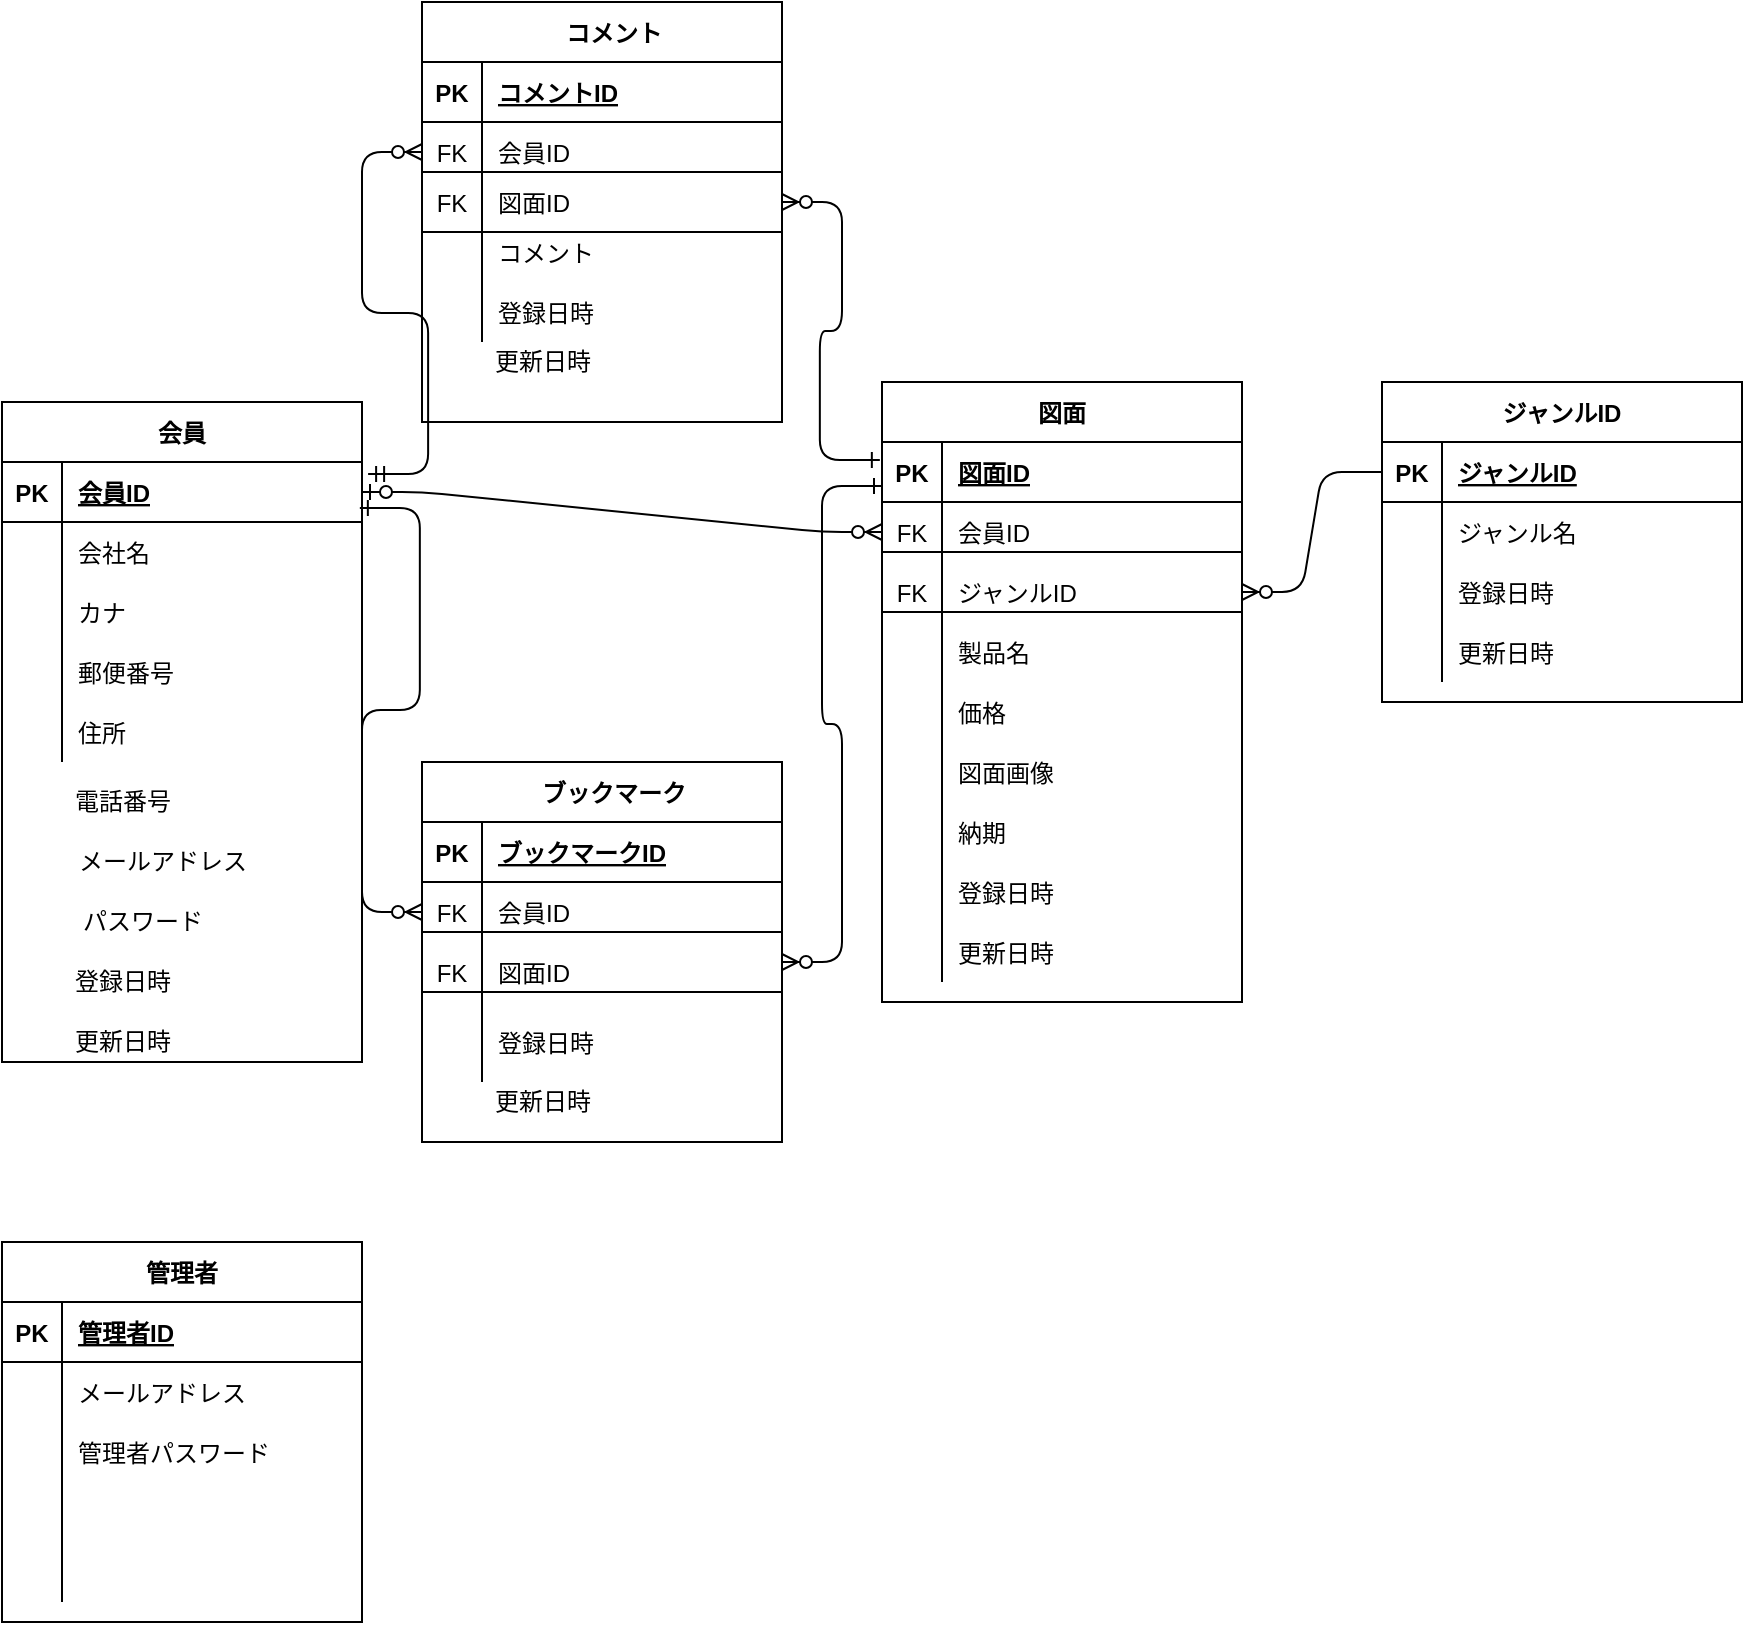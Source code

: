 <mxfile version="14.4.3" type="github">
  <diagram id="iAV1fU9D6vyPqGj5nlEL" name="Page-1">
    <mxGraphModel dx="946" dy="1684" grid="1" gridSize="10" guides="1" tooltips="1" connect="1" arrows="1" fold="1" page="1" pageScale="1" pageWidth="827" pageHeight="1169" math="0" shadow="0">
      <root>
        <mxCell id="0" />
        <mxCell id="1" parent="0" />
        <mxCell id="3h9_zS0S3SG-62rlqvqb-27" value="会員" style="shape=table;startSize=30;container=1;collapsible=1;childLayout=tableLayout;fixedRows=1;rowLines=0;fontStyle=1;align=center;resizeLast=1;" parent="1" vertex="1">
          <mxGeometry x="10" y="150" width="180" height="330" as="geometry" />
        </mxCell>
        <mxCell id="3h9_zS0S3SG-62rlqvqb-28" value="" style="shape=partialRectangle;collapsible=0;dropTarget=0;pointerEvents=0;fillColor=none;top=0;left=0;bottom=1;right=0;points=[[0,0.5],[1,0.5]];portConstraint=eastwest;" parent="3h9_zS0S3SG-62rlqvqb-27" vertex="1">
          <mxGeometry y="30" width="180" height="30" as="geometry" />
        </mxCell>
        <mxCell id="3h9_zS0S3SG-62rlqvqb-29" value="PK" style="shape=partialRectangle;connectable=0;fillColor=none;top=0;left=0;bottom=0;right=0;fontStyle=1;overflow=hidden;" parent="3h9_zS0S3SG-62rlqvqb-28" vertex="1">
          <mxGeometry width="30" height="30" as="geometry" />
        </mxCell>
        <mxCell id="3h9_zS0S3SG-62rlqvqb-30" value="会員ID" style="shape=partialRectangle;connectable=0;fillColor=none;top=0;left=0;bottom=0;right=0;align=left;spacingLeft=6;fontStyle=5;overflow=hidden;" parent="3h9_zS0S3SG-62rlqvqb-28" vertex="1">
          <mxGeometry x="30" width="150" height="30" as="geometry" />
        </mxCell>
        <mxCell id="3h9_zS0S3SG-62rlqvqb-31" value="" style="shape=partialRectangle;collapsible=0;dropTarget=0;pointerEvents=0;fillColor=none;top=0;left=0;bottom=0;right=0;points=[[0,0.5],[1,0.5]];portConstraint=eastwest;" parent="3h9_zS0S3SG-62rlqvqb-27" vertex="1">
          <mxGeometry y="60" width="180" height="30" as="geometry" />
        </mxCell>
        <mxCell id="3h9_zS0S3SG-62rlqvqb-32" value="" style="shape=partialRectangle;connectable=0;fillColor=none;top=0;left=0;bottom=0;right=0;editable=1;overflow=hidden;" parent="3h9_zS0S3SG-62rlqvqb-31" vertex="1">
          <mxGeometry width="30" height="30" as="geometry" />
        </mxCell>
        <mxCell id="3h9_zS0S3SG-62rlqvqb-33" value="会社名" style="shape=partialRectangle;connectable=0;fillColor=none;top=0;left=0;bottom=0;right=0;align=left;spacingLeft=6;overflow=hidden;" parent="3h9_zS0S3SG-62rlqvqb-31" vertex="1">
          <mxGeometry x="30" width="150" height="30" as="geometry" />
        </mxCell>
        <mxCell id="3h9_zS0S3SG-62rlqvqb-110" value="" style="shape=partialRectangle;collapsible=0;dropTarget=0;pointerEvents=0;fillColor=none;top=0;left=0;bottom=0;right=0;points=[[0,0.5],[1,0.5]];portConstraint=eastwest;" parent="3h9_zS0S3SG-62rlqvqb-27" vertex="1">
          <mxGeometry y="90" width="180" height="30" as="geometry" />
        </mxCell>
        <mxCell id="3h9_zS0S3SG-62rlqvqb-111" value="" style="shape=partialRectangle;connectable=0;fillColor=none;top=0;left=0;bottom=0;right=0;fontStyle=0;overflow=hidden;" parent="3h9_zS0S3SG-62rlqvqb-110" vertex="1">
          <mxGeometry width="30" height="30" as="geometry" />
        </mxCell>
        <mxCell id="3h9_zS0S3SG-62rlqvqb-112" value="カナ" style="shape=partialRectangle;connectable=0;fillColor=none;top=0;left=0;bottom=0;right=0;align=left;spacingLeft=6;fontStyle=0;overflow=hidden;" parent="3h9_zS0S3SG-62rlqvqb-110" vertex="1">
          <mxGeometry x="30" width="150" height="30" as="geometry" />
        </mxCell>
        <mxCell id="3h9_zS0S3SG-62rlqvqb-34" value="" style="shape=partialRectangle;collapsible=0;dropTarget=0;pointerEvents=0;fillColor=none;top=0;left=0;bottom=0;right=0;points=[[0,0.5],[1,0.5]];portConstraint=eastwest;" parent="3h9_zS0S3SG-62rlqvqb-27" vertex="1">
          <mxGeometry y="120" width="180" height="30" as="geometry" />
        </mxCell>
        <mxCell id="3h9_zS0S3SG-62rlqvqb-35" value="" style="shape=partialRectangle;connectable=0;fillColor=none;top=0;left=0;bottom=0;right=0;editable=1;overflow=hidden;" parent="3h9_zS0S3SG-62rlqvqb-34" vertex="1">
          <mxGeometry width="30" height="30" as="geometry" />
        </mxCell>
        <mxCell id="3h9_zS0S3SG-62rlqvqb-36" value="郵便番号" style="shape=partialRectangle;connectable=0;fillColor=none;top=0;left=0;bottom=0;right=0;align=left;spacingLeft=6;overflow=hidden;" parent="3h9_zS0S3SG-62rlqvqb-34" vertex="1">
          <mxGeometry x="30" width="150" height="30" as="geometry" />
        </mxCell>
        <mxCell id="3h9_zS0S3SG-62rlqvqb-37" value="" style="shape=partialRectangle;collapsible=0;dropTarget=0;pointerEvents=0;fillColor=none;top=0;left=0;bottom=0;right=0;points=[[0,0.5],[1,0.5]];portConstraint=eastwest;" parent="3h9_zS0S3SG-62rlqvqb-27" vertex="1">
          <mxGeometry y="150" width="180" height="30" as="geometry" />
        </mxCell>
        <mxCell id="3h9_zS0S3SG-62rlqvqb-38" value="" style="shape=partialRectangle;connectable=0;fillColor=none;top=0;left=0;bottom=0;right=0;editable=1;overflow=hidden;" parent="3h9_zS0S3SG-62rlqvqb-37" vertex="1">
          <mxGeometry width="30" height="30" as="geometry" />
        </mxCell>
        <mxCell id="3h9_zS0S3SG-62rlqvqb-39" value="住所" style="shape=partialRectangle;connectable=0;fillColor=none;top=0;left=0;bottom=0;right=0;align=left;spacingLeft=6;overflow=hidden;" parent="3h9_zS0S3SG-62rlqvqb-37" vertex="1">
          <mxGeometry x="30" width="150" height="30" as="geometry" />
        </mxCell>
        <mxCell id="3h9_zS0S3SG-62rlqvqb-40" value="　コメント" style="shape=table;startSize=30;container=1;collapsible=1;childLayout=tableLayout;fixedRows=1;rowLines=0;fontStyle=1;align=center;resizeLast=1;" parent="1" vertex="1">
          <mxGeometry x="220" y="-50" width="180" height="210" as="geometry" />
        </mxCell>
        <mxCell id="3h9_zS0S3SG-62rlqvqb-41" value="" style="shape=partialRectangle;collapsible=0;dropTarget=0;pointerEvents=0;fillColor=none;top=0;left=0;bottom=1;right=0;points=[[0,0.5],[1,0.5]];portConstraint=eastwest;" parent="3h9_zS0S3SG-62rlqvqb-40" vertex="1">
          <mxGeometry y="30" width="180" height="30" as="geometry" />
        </mxCell>
        <mxCell id="3h9_zS0S3SG-62rlqvqb-42" value="PK" style="shape=partialRectangle;connectable=0;fillColor=none;top=0;left=0;bottom=0;right=0;fontStyle=1;overflow=hidden;" parent="3h9_zS0S3SG-62rlqvqb-41" vertex="1">
          <mxGeometry width="30" height="30" as="geometry" />
        </mxCell>
        <mxCell id="3h9_zS0S3SG-62rlqvqb-43" value="コメントID" style="shape=partialRectangle;connectable=0;fillColor=none;top=0;left=0;bottom=0;right=0;align=left;spacingLeft=6;fontStyle=5;overflow=hidden;" parent="3h9_zS0S3SG-62rlqvqb-41" vertex="1">
          <mxGeometry x="30" width="150" height="30" as="geometry" />
        </mxCell>
        <mxCell id="3h9_zS0S3SG-62rlqvqb-44" value="" style="shape=partialRectangle;collapsible=0;dropTarget=0;pointerEvents=0;fillColor=none;top=0;left=0;bottom=0;right=0;points=[[0,0.5],[1,0.5]];portConstraint=eastwest;" parent="3h9_zS0S3SG-62rlqvqb-40" vertex="1">
          <mxGeometry y="60" width="180" height="30" as="geometry" />
        </mxCell>
        <mxCell id="3h9_zS0S3SG-62rlqvqb-45" value="FK" style="shape=partialRectangle;connectable=0;fillColor=none;top=0;left=0;bottom=0;right=0;editable=1;overflow=hidden;" parent="3h9_zS0S3SG-62rlqvqb-44" vertex="1">
          <mxGeometry width="30" height="30" as="geometry" />
        </mxCell>
        <mxCell id="3h9_zS0S3SG-62rlqvqb-46" value="会員ID" style="shape=partialRectangle;connectable=0;fillColor=none;top=0;left=0;bottom=0;right=0;align=left;spacingLeft=6;overflow=hidden;" parent="3h9_zS0S3SG-62rlqvqb-44" vertex="1">
          <mxGeometry x="30" width="150" height="30" as="geometry" />
        </mxCell>
        <mxCell id="3h9_zS0S3SG-62rlqvqb-47" value="" style="shape=partialRectangle;collapsible=0;dropTarget=0;pointerEvents=0;fillColor=none;top=0;left=0;bottom=0;right=0;points=[[0,0.5],[1,0.5]];portConstraint=eastwest;" parent="3h9_zS0S3SG-62rlqvqb-40" vertex="1">
          <mxGeometry y="90" width="180" height="20" as="geometry" />
        </mxCell>
        <mxCell id="3h9_zS0S3SG-62rlqvqb-48" value="FK" style="shape=partialRectangle;connectable=0;fillColor=none;top=0;left=0;bottom=0;right=0;editable=1;overflow=hidden;" parent="3h9_zS0S3SG-62rlqvqb-47" vertex="1">
          <mxGeometry width="30" height="20" as="geometry" />
        </mxCell>
        <mxCell id="3h9_zS0S3SG-62rlqvqb-49" value="図面ID" style="shape=partialRectangle;connectable=0;fillColor=none;top=0;left=0;bottom=0;right=0;align=left;spacingLeft=6;overflow=hidden;" parent="3h9_zS0S3SG-62rlqvqb-47" vertex="1">
          <mxGeometry x="30" width="150" height="20" as="geometry" />
        </mxCell>
        <mxCell id="3h9_zS0S3SG-62rlqvqb-50" value="" style="shape=partialRectangle;collapsible=0;dropTarget=0;pointerEvents=0;fillColor=none;top=0;left=0;bottom=0;right=0;points=[[0,0.5],[1,0.5]];portConstraint=eastwest;" parent="3h9_zS0S3SG-62rlqvqb-40" vertex="1">
          <mxGeometry y="110" width="180" height="30" as="geometry" />
        </mxCell>
        <mxCell id="3h9_zS0S3SG-62rlqvqb-51" value="" style="shape=partialRectangle;connectable=0;fillColor=none;top=0;left=0;bottom=0;right=0;editable=1;overflow=hidden;" parent="3h9_zS0S3SG-62rlqvqb-50" vertex="1">
          <mxGeometry width="30" height="30" as="geometry" />
        </mxCell>
        <mxCell id="3h9_zS0S3SG-62rlqvqb-52" value="コメント" style="shape=partialRectangle;connectable=0;fillColor=none;top=0;left=0;bottom=0;right=0;align=left;spacingLeft=6;overflow=hidden;" parent="3h9_zS0S3SG-62rlqvqb-50" vertex="1">
          <mxGeometry x="30" width="150" height="30" as="geometry" />
        </mxCell>
        <mxCell id="-t-UV8AAdGy7Rh6Dqq8n-41" value="" style="shape=partialRectangle;collapsible=0;dropTarget=0;pointerEvents=0;fillColor=none;top=0;left=0;bottom=0;right=0;points=[[0,0.5],[1,0.5]];portConstraint=eastwest;" vertex="1" parent="3h9_zS0S3SG-62rlqvqb-40">
          <mxGeometry y="140" width="180" height="30" as="geometry" />
        </mxCell>
        <mxCell id="-t-UV8AAdGy7Rh6Dqq8n-42" value="" style="shape=partialRectangle;connectable=0;fillColor=none;top=0;left=0;bottom=0;right=0;editable=1;overflow=hidden;" vertex="1" parent="-t-UV8AAdGy7Rh6Dqq8n-41">
          <mxGeometry width="30" height="30" as="geometry" />
        </mxCell>
        <mxCell id="-t-UV8AAdGy7Rh6Dqq8n-43" value="登録日時" style="shape=partialRectangle;connectable=0;fillColor=none;top=0;left=0;bottom=0;right=0;align=left;spacingLeft=6;overflow=hidden;" vertex="1" parent="-t-UV8AAdGy7Rh6Dqq8n-41">
          <mxGeometry x="30" width="150" height="30" as="geometry" />
        </mxCell>
        <mxCell id="3h9_zS0S3SG-62rlqvqb-53" value="　ブックマーク" style="shape=table;startSize=30;container=1;collapsible=1;childLayout=tableLayout;fixedRows=1;rowLines=0;fontStyle=1;align=center;resizeLast=1;" parent="1" vertex="1">
          <mxGeometry x="220" y="330" width="180" height="190" as="geometry" />
        </mxCell>
        <mxCell id="3h9_zS0S3SG-62rlqvqb-54" value="" style="shape=partialRectangle;collapsible=0;dropTarget=0;pointerEvents=0;fillColor=none;top=0;left=0;bottom=1;right=0;points=[[0,0.5],[1,0.5]];portConstraint=eastwest;" parent="3h9_zS0S3SG-62rlqvqb-53" vertex="1">
          <mxGeometry y="30" width="180" height="30" as="geometry" />
        </mxCell>
        <mxCell id="3h9_zS0S3SG-62rlqvqb-55" value="PK" style="shape=partialRectangle;connectable=0;fillColor=none;top=0;left=0;bottom=0;right=0;fontStyle=1;overflow=hidden;" parent="3h9_zS0S3SG-62rlqvqb-54" vertex="1">
          <mxGeometry width="30" height="30" as="geometry" />
        </mxCell>
        <mxCell id="3h9_zS0S3SG-62rlqvqb-56" value="ブックマークID" style="shape=partialRectangle;connectable=0;fillColor=none;top=0;left=0;bottom=0;right=0;align=left;spacingLeft=6;fontStyle=5;overflow=hidden;" parent="3h9_zS0S3SG-62rlqvqb-54" vertex="1">
          <mxGeometry x="30" width="150" height="30" as="geometry" />
        </mxCell>
        <mxCell id="3h9_zS0S3SG-62rlqvqb-57" value="" style="shape=partialRectangle;collapsible=0;dropTarget=0;pointerEvents=0;fillColor=none;top=0;left=0;bottom=0;right=0;points=[[0,0.5],[1,0.5]];portConstraint=eastwest;" parent="3h9_zS0S3SG-62rlqvqb-53" vertex="1">
          <mxGeometry y="60" width="180" height="30" as="geometry" />
        </mxCell>
        <mxCell id="3h9_zS0S3SG-62rlqvqb-58" value="FK" style="shape=partialRectangle;connectable=0;fillColor=none;top=0;left=0;bottom=0;right=0;editable=1;overflow=hidden;" parent="3h9_zS0S3SG-62rlqvqb-57" vertex="1">
          <mxGeometry width="30" height="30" as="geometry" />
        </mxCell>
        <mxCell id="3h9_zS0S3SG-62rlqvqb-59" value="会員ID" style="shape=partialRectangle;connectable=0;fillColor=none;top=0;left=0;bottom=0;right=0;align=left;spacingLeft=6;overflow=hidden;" parent="3h9_zS0S3SG-62rlqvqb-57" vertex="1">
          <mxGeometry x="30" width="150" height="30" as="geometry" />
        </mxCell>
        <mxCell id="3h9_zS0S3SG-62rlqvqb-60" value="" style="shape=partialRectangle;collapsible=0;dropTarget=0;pointerEvents=0;fillColor=none;top=0;left=0;bottom=0;right=0;points=[[0,0.5],[1,0.5]];portConstraint=eastwest;" parent="3h9_zS0S3SG-62rlqvqb-53" vertex="1">
          <mxGeometry y="90" width="180" height="30" as="geometry" />
        </mxCell>
        <mxCell id="3h9_zS0S3SG-62rlqvqb-61" value="FK" style="shape=partialRectangle;connectable=0;fillColor=none;top=0;left=0;bottom=0;right=0;editable=1;overflow=hidden;" parent="3h9_zS0S3SG-62rlqvqb-60" vertex="1">
          <mxGeometry width="30" height="30" as="geometry" />
        </mxCell>
        <mxCell id="3h9_zS0S3SG-62rlqvqb-62" value="図面ID" style="shape=partialRectangle;connectable=0;fillColor=none;top=0;left=0;bottom=0;right=0;align=left;spacingLeft=6;overflow=hidden;" parent="3h9_zS0S3SG-62rlqvqb-60" vertex="1">
          <mxGeometry x="30" width="150" height="30" as="geometry" />
        </mxCell>
        <mxCell id="3h9_zS0S3SG-62rlqvqb-63" value="" style="shape=partialRectangle;collapsible=0;dropTarget=0;pointerEvents=0;fillColor=none;top=0;left=0;bottom=0;right=0;points=[[0,0.5],[1,0.5]];portConstraint=eastwest;" parent="3h9_zS0S3SG-62rlqvqb-53" vertex="1">
          <mxGeometry y="120" width="180" height="40" as="geometry" />
        </mxCell>
        <mxCell id="3h9_zS0S3SG-62rlqvqb-64" value="" style="shape=partialRectangle;connectable=0;fillColor=none;top=0;left=0;bottom=0;right=0;editable=1;overflow=hidden;" parent="3h9_zS0S3SG-62rlqvqb-63" vertex="1">
          <mxGeometry width="30" height="40" as="geometry" />
        </mxCell>
        <mxCell id="3h9_zS0S3SG-62rlqvqb-65" value="登録日時" style="shape=partialRectangle;connectable=0;fillColor=none;top=0;left=0;bottom=0;right=0;align=left;spacingLeft=6;overflow=hidden;" parent="3h9_zS0S3SG-62rlqvqb-63" vertex="1">
          <mxGeometry x="30" width="150" height="40" as="geometry" />
        </mxCell>
        <mxCell id="3h9_zS0S3SG-62rlqvqb-70" value="図面" style="shape=table;startSize=30;container=1;collapsible=1;childLayout=tableLayout;fixedRows=1;rowLines=0;fontStyle=1;align=center;resizeLast=1;" parent="1" vertex="1">
          <mxGeometry x="450" y="140" width="180" height="310" as="geometry" />
        </mxCell>
        <mxCell id="3h9_zS0S3SG-62rlqvqb-71" value="" style="shape=partialRectangle;collapsible=0;dropTarget=0;pointerEvents=0;fillColor=none;top=0;left=0;bottom=1;right=0;points=[[0,0.5],[1,0.5]];portConstraint=eastwest;" parent="3h9_zS0S3SG-62rlqvqb-70" vertex="1">
          <mxGeometry y="30" width="180" height="30" as="geometry" />
        </mxCell>
        <mxCell id="3h9_zS0S3SG-62rlqvqb-72" value="PK" style="shape=partialRectangle;connectable=0;fillColor=none;top=0;left=0;bottom=0;right=0;fontStyle=1;overflow=hidden;" parent="3h9_zS0S3SG-62rlqvqb-71" vertex="1">
          <mxGeometry width="30" height="30" as="geometry" />
        </mxCell>
        <mxCell id="3h9_zS0S3SG-62rlqvqb-73" value="図面ID" style="shape=partialRectangle;connectable=0;fillColor=none;top=0;left=0;bottom=0;right=0;align=left;spacingLeft=6;fontStyle=5;overflow=hidden;" parent="3h9_zS0S3SG-62rlqvqb-71" vertex="1">
          <mxGeometry x="30" width="150" height="30" as="geometry" />
        </mxCell>
        <mxCell id="3h9_zS0S3SG-62rlqvqb-74" value="" style="shape=partialRectangle;collapsible=0;dropTarget=0;pointerEvents=0;fillColor=none;top=0;left=0;bottom=0;right=0;points=[[0,0.5],[1,0.5]];portConstraint=eastwest;" parent="3h9_zS0S3SG-62rlqvqb-70" vertex="1">
          <mxGeometry y="60" width="180" height="30" as="geometry" />
        </mxCell>
        <mxCell id="3h9_zS0S3SG-62rlqvqb-75" value="FK" style="shape=partialRectangle;connectable=0;fillColor=none;top=0;left=0;bottom=0;right=0;editable=1;overflow=hidden;" parent="3h9_zS0S3SG-62rlqvqb-74" vertex="1">
          <mxGeometry width="30" height="30" as="geometry" />
        </mxCell>
        <mxCell id="3h9_zS0S3SG-62rlqvqb-76" value="会員ID" style="shape=partialRectangle;connectable=0;fillColor=none;top=0;left=0;bottom=0;right=0;align=left;spacingLeft=6;overflow=hidden;" parent="3h9_zS0S3SG-62rlqvqb-74" vertex="1">
          <mxGeometry x="30" width="150" height="30" as="geometry" />
        </mxCell>
        <mxCell id="3h9_zS0S3SG-62rlqvqb-77" value="" style="shape=partialRectangle;collapsible=0;dropTarget=0;pointerEvents=0;fillColor=none;top=0;left=0;bottom=0;right=0;points=[[0,0.5],[1,0.5]];portConstraint=eastwest;" parent="3h9_zS0S3SG-62rlqvqb-70" vertex="1">
          <mxGeometry y="90" width="180" height="30" as="geometry" />
        </mxCell>
        <mxCell id="3h9_zS0S3SG-62rlqvqb-78" value="FK" style="shape=partialRectangle;connectable=0;fillColor=none;top=0;left=0;bottom=0;right=0;editable=1;overflow=hidden;" parent="3h9_zS0S3SG-62rlqvqb-77" vertex="1">
          <mxGeometry width="30" height="30" as="geometry" />
        </mxCell>
        <mxCell id="3h9_zS0S3SG-62rlqvqb-79" value="ジャンルID" style="shape=partialRectangle;connectable=0;fillColor=none;top=0;left=0;bottom=0;right=0;align=left;spacingLeft=6;overflow=hidden;" parent="3h9_zS0S3SG-62rlqvqb-77" vertex="1">
          <mxGeometry x="30" width="150" height="30" as="geometry" />
        </mxCell>
        <mxCell id="3h9_zS0S3SG-62rlqvqb-80" value="" style="shape=partialRectangle;collapsible=0;dropTarget=0;pointerEvents=0;fillColor=none;top=0;left=0;bottom=0;right=0;points=[[0,0.5],[1,0.5]];portConstraint=eastwest;" parent="3h9_zS0S3SG-62rlqvqb-70" vertex="1">
          <mxGeometry y="120" width="180" height="30" as="geometry" />
        </mxCell>
        <mxCell id="3h9_zS0S3SG-62rlqvqb-81" value="" style="shape=partialRectangle;connectable=0;fillColor=none;top=0;left=0;bottom=0;right=0;editable=1;overflow=hidden;" parent="3h9_zS0S3SG-62rlqvqb-80" vertex="1">
          <mxGeometry width="30" height="30" as="geometry" />
        </mxCell>
        <mxCell id="3h9_zS0S3SG-62rlqvqb-82" value="製品名" style="shape=partialRectangle;connectable=0;fillColor=none;top=0;left=0;bottom=0;right=0;align=left;spacingLeft=6;overflow=hidden;" parent="3h9_zS0S3SG-62rlqvqb-80" vertex="1">
          <mxGeometry x="30" width="150" height="30" as="geometry" />
        </mxCell>
        <mxCell id="-t-UV8AAdGy7Rh6Dqq8n-2" value="" style="shape=partialRectangle;collapsible=0;dropTarget=0;pointerEvents=0;fillColor=none;top=0;left=0;bottom=0;right=0;points=[[0,0.5],[1,0.5]];portConstraint=eastwest;" vertex="1" parent="3h9_zS0S3SG-62rlqvqb-70">
          <mxGeometry y="150" width="180" height="30" as="geometry" />
        </mxCell>
        <mxCell id="-t-UV8AAdGy7Rh6Dqq8n-3" value="" style="shape=partialRectangle;connectable=0;fillColor=none;top=0;left=0;bottom=0;right=0;editable=1;overflow=hidden;" vertex="1" parent="-t-UV8AAdGy7Rh6Dqq8n-2">
          <mxGeometry width="30" height="30" as="geometry" />
        </mxCell>
        <mxCell id="-t-UV8AAdGy7Rh6Dqq8n-4" value="価格" style="shape=partialRectangle;connectable=0;fillColor=none;top=0;left=0;bottom=0;right=0;align=left;spacingLeft=6;overflow=hidden;" vertex="1" parent="-t-UV8AAdGy7Rh6Dqq8n-2">
          <mxGeometry x="30" width="150" height="30" as="geometry" />
        </mxCell>
        <mxCell id="-t-UV8AAdGy7Rh6Dqq8n-27" value="" style="shape=partialRectangle;collapsible=0;dropTarget=0;pointerEvents=0;fillColor=none;top=0;left=0;bottom=0;right=0;points=[[0,0.5],[1,0.5]];portConstraint=eastwest;" vertex="1" parent="3h9_zS0S3SG-62rlqvqb-70">
          <mxGeometry y="180" width="180" height="30" as="geometry" />
        </mxCell>
        <mxCell id="-t-UV8AAdGy7Rh6Dqq8n-28" value="" style="shape=partialRectangle;connectable=0;fillColor=none;top=0;left=0;bottom=0;right=0;editable=1;overflow=hidden;" vertex="1" parent="-t-UV8AAdGy7Rh6Dqq8n-27">
          <mxGeometry width="30" height="30" as="geometry" />
        </mxCell>
        <mxCell id="-t-UV8AAdGy7Rh6Dqq8n-29" value="図面画像" style="shape=partialRectangle;connectable=0;fillColor=none;top=0;left=0;bottom=0;right=0;align=left;spacingLeft=6;overflow=hidden;" vertex="1" parent="-t-UV8AAdGy7Rh6Dqq8n-27">
          <mxGeometry x="30" width="150" height="30" as="geometry" />
        </mxCell>
        <mxCell id="-t-UV8AAdGy7Rh6Dqq8n-33" value="" style="shape=partialRectangle;collapsible=0;dropTarget=0;pointerEvents=0;fillColor=none;top=0;left=0;bottom=0;right=0;points=[[0,0.5],[1,0.5]];portConstraint=eastwest;" vertex="1" parent="3h9_zS0S3SG-62rlqvqb-70">
          <mxGeometry y="210" width="180" height="30" as="geometry" />
        </mxCell>
        <mxCell id="-t-UV8AAdGy7Rh6Dqq8n-34" value="" style="shape=partialRectangle;connectable=0;fillColor=none;top=0;left=0;bottom=0;right=0;editable=1;overflow=hidden;" vertex="1" parent="-t-UV8AAdGy7Rh6Dqq8n-33">
          <mxGeometry width="30" height="30" as="geometry" />
        </mxCell>
        <mxCell id="-t-UV8AAdGy7Rh6Dqq8n-35" value="納期" style="shape=partialRectangle;connectable=0;fillColor=none;top=0;left=0;bottom=0;right=0;align=left;spacingLeft=6;overflow=hidden;" vertex="1" parent="-t-UV8AAdGy7Rh6Dqq8n-33">
          <mxGeometry x="30" width="150" height="30" as="geometry" />
        </mxCell>
        <mxCell id="-t-UV8AAdGy7Rh6Dqq8n-20" value="" style="shape=partialRectangle;collapsible=0;dropTarget=0;pointerEvents=0;fillColor=none;top=0;left=0;bottom=0;right=0;points=[[0,0.5],[1,0.5]];portConstraint=eastwest;" vertex="1" parent="3h9_zS0S3SG-62rlqvqb-70">
          <mxGeometry y="240" width="180" height="30" as="geometry" />
        </mxCell>
        <mxCell id="-t-UV8AAdGy7Rh6Dqq8n-21" value="" style="shape=partialRectangle;connectable=0;fillColor=none;top=0;left=0;bottom=0;right=0;editable=1;overflow=hidden;" vertex="1" parent="-t-UV8AAdGy7Rh6Dqq8n-20">
          <mxGeometry width="30" height="30" as="geometry" />
        </mxCell>
        <mxCell id="-t-UV8AAdGy7Rh6Dqq8n-22" value="登録日時" style="shape=partialRectangle;connectable=0;fillColor=none;top=0;left=0;bottom=0;right=0;align=left;spacingLeft=6;overflow=hidden;" vertex="1" parent="-t-UV8AAdGy7Rh6Dqq8n-20">
          <mxGeometry x="30" width="150" height="30" as="geometry" />
        </mxCell>
        <mxCell id="-t-UV8AAdGy7Rh6Dqq8n-15" value="" style="shape=partialRectangle;collapsible=0;dropTarget=0;pointerEvents=0;fillColor=none;top=0;left=0;bottom=0;right=0;points=[[0,0.5],[1,0.5]];portConstraint=eastwest;" vertex="1" parent="3h9_zS0S3SG-62rlqvqb-70">
          <mxGeometry y="270" width="180" height="30" as="geometry" />
        </mxCell>
        <mxCell id="-t-UV8AAdGy7Rh6Dqq8n-16" value="" style="shape=partialRectangle;connectable=0;fillColor=none;top=0;left=0;bottom=0;right=0;editable=1;overflow=hidden;" vertex="1" parent="-t-UV8AAdGy7Rh6Dqq8n-15">
          <mxGeometry width="30" height="30" as="geometry" />
        </mxCell>
        <mxCell id="-t-UV8AAdGy7Rh6Dqq8n-17" value="更新日時" style="shape=partialRectangle;connectable=0;fillColor=none;top=0;left=0;bottom=0;right=0;align=left;spacingLeft=6;overflow=hidden;" vertex="1" parent="-t-UV8AAdGy7Rh6Dqq8n-15">
          <mxGeometry x="30" width="150" height="30" as="geometry" />
        </mxCell>
        <mxCell id="3h9_zS0S3SG-62rlqvqb-83" value="ジャンルID" style="shape=table;startSize=30;container=1;collapsible=1;childLayout=tableLayout;fixedRows=1;rowLines=0;fontStyle=1;align=center;resizeLast=1;" parent="1" vertex="1">
          <mxGeometry x="700" y="140" width="180" height="160" as="geometry" />
        </mxCell>
        <mxCell id="3h9_zS0S3SG-62rlqvqb-84" value="" style="shape=partialRectangle;collapsible=0;dropTarget=0;pointerEvents=0;fillColor=none;top=0;left=0;bottom=1;right=0;points=[[0,0.5],[1,0.5]];portConstraint=eastwest;" parent="3h9_zS0S3SG-62rlqvqb-83" vertex="1">
          <mxGeometry y="30" width="180" height="30" as="geometry" />
        </mxCell>
        <mxCell id="3h9_zS0S3SG-62rlqvqb-85" value="PK" style="shape=partialRectangle;connectable=0;fillColor=none;top=0;left=0;bottom=0;right=0;fontStyle=1;overflow=hidden;" parent="3h9_zS0S3SG-62rlqvqb-84" vertex="1">
          <mxGeometry width="30" height="30" as="geometry" />
        </mxCell>
        <mxCell id="3h9_zS0S3SG-62rlqvqb-86" value="ジャンルID" style="shape=partialRectangle;connectable=0;fillColor=none;top=0;left=0;bottom=0;right=0;align=left;spacingLeft=6;fontStyle=5;overflow=hidden;" parent="3h9_zS0S3SG-62rlqvqb-84" vertex="1">
          <mxGeometry x="30" width="150" height="30" as="geometry" />
        </mxCell>
        <mxCell id="3h9_zS0S3SG-62rlqvqb-87" value="" style="shape=partialRectangle;collapsible=0;dropTarget=0;pointerEvents=0;fillColor=none;top=0;left=0;bottom=0;right=0;points=[[0,0.5],[1,0.5]];portConstraint=eastwest;" parent="3h9_zS0S3SG-62rlqvqb-83" vertex="1">
          <mxGeometry y="60" width="180" height="30" as="geometry" />
        </mxCell>
        <mxCell id="3h9_zS0S3SG-62rlqvqb-88" value="" style="shape=partialRectangle;connectable=0;fillColor=none;top=0;left=0;bottom=0;right=0;editable=1;overflow=hidden;" parent="3h9_zS0S3SG-62rlqvqb-87" vertex="1">
          <mxGeometry width="30" height="30" as="geometry" />
        </mxCell>
        <mxCell id="3h9_zS0S3SG-62rlqvqb-89" value="ジャンル名" style="shape=partialRectangle;connectable=0;fillColor=none;top=0;left=0;bottom=0;right=0;align=left;spacingLeft=6;overflow=hidden;" parent="3h9_zS0S3SG-62rlqvqb-87" vertex="1">
          <mxGeometry x="30" width="150" height="30" as="geometry" />
        </mxCell>
        <mxCell id="3h9_zS0S3SG-62rlqvqb-90" value="" style="shape=partialRectangle;collapsible=0;dropTarget=0;pointerEvents=0;fillColor=none;top=0;left=0;bottom=0;right=0;points=[[0,0.5],[1,0.5]];portConstraint=eastwest;" parent="3h9_zS0S3SG-62rlqvqb-83" vertex="1">
          <mxGeometry y="90" width="180" height="30" as="geometry" />
        </mxCell>
        <mxCell id="3h9_zS0S3SG-62rlqvqb-91" value="" style="shape=partialRectangle;connectable=0;fillColor=none;top=0;left=0;bottom=0;right=0;editable=1;overflow=hidden;" parent="3h9_zS0S3SG-62rlqvqb-90" vertex="1">
          <mxGeometry width="30" height="30" as="geometry" />
        </mxCell>
        <mxCell id="3h9_zS0S3SG-62rlqvqb-92" value="登録日時" style="shape=partialRectangle;connectable=0;fillColor=none;top=0;left=0;bottom=0;right=0;align=left;spacingLeft=6;overflow=hidden;" parent="3h9_zS0S3SG-62rlqvqb-90" vertex="1">
          <mxGeometry x="30" width="150" height="30" as="geometry" />
        </mxCell>
        <mxCell id="3h9_zS0S3SG-62rlqvqb-93" value="" style="shape=partialRectangle;collapsible=0;dropTarget=0;pointerEvents=0;fillColor=none;top=0;left=0;bottom=0;right=0;points=[[0,0.5],[1,0.5]];portConstraint=eastwest;" parent="3h9_zS0S3SG-62rlqvqb-83" vertex="1">
          <mxGeometry y="120" width="180" height="30" as="geometry" />
        </mxCell>
        <mxCell id="3h9_zS0S3SG-62rlqvqb-94" value="" style="shape=partialRectangle;connectable=0;fillColor=none;top=0;left=0;bottom=0;right=0;editable=1;overflow=hidden;" parent="3h9_zS0S3SG-62rlqvqb-93" vertex="1">
          <mxGeometry width="30" height="30" as="geometry" />
        </mxCell>
        <mxCell id="3h9_zS0S3SG-62rlqvqb-95" value="更新日時" style="shape=partialRectangle;connectable=0;fillColor=none;top=0;left=0;bottom=0;right=0;align=left;spacingLeft=6;overflow=hidden;" parent="3h9_zS0S3SG-62rlqvqb-93" vertex="1">
          <mxGeometry x="30" width="150" height="30" as="geometry" />
        </mxCell>
        <mxCell id="3h9_zS0S3SG-62rlqvqb-96" value="管理者" style="shape=table;startSize=30;container=1;collapsible=1;childLayout=tableLayout;fixedRows=1;rowLines=0;fontStyle=1;align=center;resizeLast=1;" parent="1" vertex="1">
          <mxGeometry x="10" y="570" width="180" height="190" as="geometry" />
        </mxCell>
        <mxCell id="3h9_zS0S3SG-62rlqvqb-97" value="" style="shape=partialRectangle;collapsible=0;dropTarget=0;pointerEvents=0;fillColor=none;top=0;left=0;bottom=1;right=0;points=[[0,0.5],[1,0.5]];portConstraint=eastwest;" parent="3h9_zS0S3SG-62rlqvqb-96" vertex="1">
          <mxGeometry y="30" width="180" height="30" as="geometry" />
        </mxCell>
        <mxCell id="3h9_zS0S3SG-62rlqvqb-98" value="PK" style="shape=partialRectangle;connectable=0;fillColor=none;top=0;left=0;bottom=0;right=0;fontStyle=1;overflow=hidden;" parent="3h9_zS0S3SG-62rlqvqb-97" vertex="1">
          <mxGeometry width="30" height="30" as="geometry" />
        </mxCell>
        <mxCell id="3h9_zS0S3SG-62rlqvqb-99" value="管理者ID" style="shape=partialRectangle;connectable=0;fillColor=none;top=0;left=0;bottom=0;right=0;align=left;spacingLeft=6;fontStyle=5;overflow=hidden;" parent="3h9_zS0S3SG-62rlqvqb-97" vertex="1">
          <mxGeometry x="30" width="150" height="30" as="geometry" />
        </mxCell>
        <mxCell id="3h9_zS0S3SG-62rlqvqb-100" value="" style="shape=partialRectangle;collapsible=0;dropTarget=0;pointerEvents=0;fillColor=none;top=0;left=0;bottom=0;right=0;points=[[0,0.5],[1,0.5]];portConstraint=eastwest;" parent="3h9_zS0S3SG-62rlqvqb-96" vertex="1">
          <mxGeometry y="60" width="180" height="30" as="geometry" />
        </mxCell>
        <mxCell id="3h9_zS0S3SG-62rlqvqb-101" value="" style="shape=partialRectangle;connectable=0;fillColor=none;top=0;left=0;bottom=0;right=0;editable=1;overflow=hidden;" parent="3h9_zS0S3SG-62rlqvqb-100" vertex="1">
          <mxGeometry width="30" height="30" as="geometry" />
        </mxCell>
        <mxCell id="3h9_zS0S3SG-62rlqvqb-102" value="メールアドレス" style="shape=partialRectangle;connectable=0;fillColor=none;top=0;left=0;bottom=0;right=0;align=left;spacingLeft=6;overflow=hidden;" parent="3h9_zS0S3SG-62rlqvqb-100" vertex="1">
          <mxGeometry x="30" width="150" height="30" as="geometry" />
        </mxCell>
        <mxCell id="3h9_zS0S3SG-62rlqvqb-103" value="" style="shape=partialRectangle;collapsible=0;dropTarget=0;pointerEvents=0;fillColor=none;top=0;left=0;bottom=0;right=0;points=[[0,0.5],[1,0.5]];portConstraint=eastwest;" parent="3h9_zS0S3SG-62rlqvqb-96" vertex="1">
          <mxGeometry y="90" width="180" height="30" as="geometry" />
        </mxCell>
        <mxCell id="3h9_zS0S3SG-62rlqvqb-104" value="" style="shape=partialRectangle;connectable=0;fillColor=none;top=0;left=0;bottom=0;right=0;editable=1;overflow=hidden;" parent="3h9_zS0S3SG-62rlqvqb-103" vertex="1">
          <mxGeometry width="30" height="30" as="geometry" />
        </mxCell>
        <mxCell id="3h9_zS0S3SG-62rlqvqb-105" value="管理者パスワード" style="shape=partialRectangle;connectable=0;fillColor=none;top=0;left=0;bottom=0;right=0;align=left;spacingLeft=6;overflow=hidden;" parent="3h9_zS0S3SG-62rlqvqb-103" vertex="1">
          <mxGeometry x="30" width="150" height="30" as="geometry" />
        </mxCell>
        <mxCell id="3h9_zS0S3SG-62rlqvqb-106" value="" style="shape=partialRectangle;collapsible=0;dropTarget=0;pointerEvents=0;fillColor=none;top=0;left=0;bottom=0;right=0;points=[[0,0.5],[1,0.5]];portConstraint=eastwest;" parent="3h9_zS0S3SG-62rlqvqb-96" vertex="1">
          <mxGeometry y="120" width="180" height="30" as="geometry" />
        </mxCell>
        <mxCell id="3h9_zS0S3SG-62rlqvqb-107" value="" style="shape=partialRectangle;connectable=0;fillColor=none;top=0;left=0;bottom=0;right=0;editable=1;overflow=hidden;" parent="3h9_zS0S3SG-62rlqvqb-106" vertex="1">
          <mxGeometry width="30" height="30" as="geometry" />
        </mxCell>
        <mxCell id="3h9_zS0S3SG-62rlqvqb-108" value="" style="shape=partialRectangle;connectable=0;fillColor=none;top=0;left=0;bottom=0;right=0;align=left;spacingLeft=6;overflow=hidden;" parent="3h9_zS0S3SG-62rlqvqb-106" vertex="1">
          <mxGeometry x="30" width="150" height="30" as="geometry" />
        </mxCell>
        <mxCell id="3h9_zS0S3SG-62rlqvqb-117" value="" style="shape=partialRectangle;collapsible=0;dropTarget=0;pointerEvents=0;fillColor=none;top=0;left=0;bottom=0;right=0;points=[[0,0.5],[1,0.5]];portConstraint=eastwest;" parent="3h9_zS0S3SG-62rlqvqb-96" vertex="1">
          <mxGeometry y="150" width="180" height="30" as="geometry" />
        </mxCell>
        <mxCell id="3h9_zS0S3SG-62rlqvqb-118" value="" style="shape=partialRectangle;connectable=0;fillColor=none;top=0;left=0;bottom=0;right=0;editable=1;overflow=hidden;" parent="3h9_zS0S3SG-62rlqvqb-117" vertex="1">
          <mxGeometry width="30" height="30" as="geometry" />
        </mxCell>
        <mxCell id="3h9_zS0S3SG-62rlqvqb-119" value="" style="shape=partialRectangle;connectable=0;fillColor=none;top=0;left=0;bottom=0;right=0;align=left;spacingLeft=6;overflow=hidden;" parent="3h9_zS0S3SG-62rlqvqb-117" vertex="1">
          <mxGeometry x="30" width="150" height="30" as="geometry" />
        </mxCell>
        <mxCell id="3h9_zS0S3SG-62rlqvqb-121" value="" style="edgeStyle=entityRelationEdgeStyle;fontSize=12;html=1;endArrow=ERzeroToMany;startArrow=ERzeroToOne;exitX=1;exitY=0.5;exitDx=0;exitDy=0;entryX=0;entryY=0.5;entryDx=0;entryDy=0;" parent="1" source="3h9_zS0S3SG-62rlqvqb-28" target="3h9_zS0S3SG-62rlqvqb-74" edge="1">
          <mxGeometry width="100" height="100" relative="1" as="geometry">
            <mxPoint x="220" y="190" as="sourcePoint" />
            <mxPoint x="490" y="340" as="targetPoint" />
          </mxGeometry>
        </mxCell>
        <mxCell id="3h9_zS0S3SG-62rlqvqb-123" value="" style="edgeStyle=entityRelationEdgeStyle;fontSize=12;html=1;endArrow=ERzeroToMany;endFill=1;entryX=1;entryY=0.5;entryDx=0;entryDy=0;exitX=0;exitY=0.5;exitDx=0;exitDy=0;" parent="1" source="3h9_zS0S3SG-62rlqvqb-84" target="3h9_zS0S3SG-62rlqvqb-77" edge="1">
          <mxGeometry width="100" height="100" relative="1" as="geometry">
            <mxPoint x="390" y="440" as="sourcePoint" />
            <mxPoint x="490" y="340" as="targetPoint" />
          </mxGeometry>
        </mxCell>
        <mxCell id="3h9_zS0S3SG-62rlqvqb-124" value="" style="line;strokeWidth=1;rotatable=0;dashed=0;labelPosition=right;align=left;verticalAlign=middle;spacingTop=0;spacingLeft=6;points=[];portConstraint=eastwest;" parent="1" vertex="1">
          <mxGeometry x="450" y="220" width="180" height="10" as="geometry" />
        </mxCell>
        <mxCell id="3h9_zS0S3SG-62rlqvqb-125" value="" style="line;strokeWidth=1;rotatable=0;dashed=0;labelPosition=right;align=left;verticalAlign=middle;spacingTop=0;spacingLeft=6;points=[];portConstraint=eastwest;" parent="1" vertex="1">
          <mxGeometry x="450" y="250" width="180" height="10" as="geometry" />
        </mxCell>
        <mxCell id="3h9_zS0S3SG-62rlqvqb-126" value="" style="line;strokeWidth=1;rotatable=0;dashed=0;labelPosition=right;align=left;verticalAlign=middle;spacingTop=0;spacingLeft=6;points=[];portConstraint=eastwest;" parent="1" vertex="1">
          <mxGeometry x="220" y="410" width="180" height="10" as="geometry" />
        </mxCell>
        <mxCell id="3h9_zS0S3SG-62rlqvqb-127" value="" style="edgeStyle=entityRelationEdgeStyle;fontSize=12;html=1;endArrow=ERzeroToMany;startArrow=ERmandOne;exitX=1.017;exitY=0.2;exitDx=0;exitDy=0;exitPerimeter=0;entryX=0;entryY=0.5;entryDx=0;entryDy=0;" parent="1" source="3h9_zS0S3SG-62rlqvqb-28" target="3h9_zS0S3SG-62rlqvqb-44" edge="1">
          <mxGeometry width="100" height="100" relative="1" as="geometry">
            <mxPoint x="390" y="320" as="sourcePoint" />
            <mxPoint x="490" y="220" as="targetPoint" />
          </mxGeometry>
        </mxCell>
        <mxCell id="3h9_zS0S3SG-62rlqvqb-129" value="" style="edgeStyle=entityRelationEdgeStyle;fontSize=12;html=1;endArrow=ERone;exitX=1;exitY=0.5;exitDx=0;exitDy=0;entryX=-0.006;entryY=0.3;entryDx=0;entryDy=0;entryPerimeter=0;endFill=0;startArrow=ERzeroToMany;startFill=1;" parent="1" source="3h9_zS0S3SG-62rlqvqb-47" target="3h9_zS0S3SG-62rlqvqb-71" edge="1">
          <mxGeometry width="100" height="100" relative="1" as="geometry">
            <mxPoint x="390" y="320" as="sourcePoint" />
            <mxPoint x="490" y="220" as="targetPoint" />
          </mxGeometry>
        </mxCell>
        <mxCell id="3h9_zS0S3SG-62rlqvqb-135" value="" style="edgeStyle=entityRelationEdgeStyle;fontSize=12;html=1;endArrow=ERzeroToMany;endFill=1;exitX=0.994;exitY=0.767;exitDx=0;exitDy=0;exitPerimeter=0;startArrow=ERone;startFill=0;" parent="1" source="3h9_zS0S3SG-62rlqvqb-28" target="3h9_zS0S3SG-62rlqvqb-57" edge="1">
          <mxGeometry width="100" height="100" relative="1" as="geometry">
            <mxPoint x="430" y="300" as="sourcePoint" />
            <mxPoint x="530" y="200" as="targetPoint" />
          </mxGeometry>
        </mxCell>
        <mxCell id="3h9_zS0S3SG-62rlqvqb-136" value="" style="line;strokeWidth=1;rotatable=0;dashed=0;labelPosition=right;align=left;verticalAlign=middle;spacingTop=0;spacingLeft=6;points=[];portConstraint=eastwest;" parent="1" vertex="1">
          <mxGeometry x="220" y="30" width="180" height="10" as="geometry" />
        </mxCell>
        <mxCell id="3h9_zS0S3SG-62rlqvqb-137" value="" style="line;strokeWidth=1;rotatable=0;dashed=0;labelPosition=right;align=left;verticalAlign=middle;spacingTop=0;spacingLeft=6;points=[];portConstraint=eastwest;" parent="1" vertex="1">
          <mxGeometry x="220" y="60" width="180" height="10" as="geometry" />
        </mxCell>
        <mxCell id="3h9_zS0S3SG-62rlqvqb-138" value="" style="line;strokeWidth=1;rotatable=0;dashed=0;labelPosition=right;align=left;verticalAlign=middle;spacingTop=0;spacingLeft=6;points=[];portConstraint=eastwest;" parent="1" vertex="1">
          <mxGeometry x="220" y="440" width="180" height="10" as="geometry" />
        </mxCell>
        <mxCell id="3h9_zS0S3SG-62rlqvqb-140" value="" style="edgeStyle=entityRelationEdgeStyle;fontSize=12;html=1;endArrow=ERone;endFill=0;startArrow=ERzeroToMany;entryX=0;entryY=0.733;entryDx=0;entryDy=0;entryPerimeter=0;" parent="1" target="3h9_zS0S3SG-62rlqvqb-71" edge="1">
          <mxGeometry width="100" height="100" relative="1" as="geometry">
            <mxPoint x="400" y="430" as="sourcePoint" />
            <mxPoint x="500" y="330" as="targetPoint" />
          </mxGeometry>
        </mxCell>
        <mxCell id="-t-UV8AAdGy7Rh6Dqq8n-7" value="電話番号" style="text;html=1;align=center;verticalAlign=middle;resizable=0;points=[];autosize=1;" vertex="1" parent="1">
          <mxGeometry x="40" y="340" width="60" height="20" as="geometry" />
        </mxCell>
        <mxCell id="-t-UV8AAdGy7Rh6Dqq8n-8" value="メールアドレス" style="text;html=1;align=center;verticalAlign=middle;resizable=0;points=[];autosize=1;" vertex="1" parent="1">
          <mxGeometry x="40" y="370" width="100" height="20" as="geometry" />
        </mxCell>
        <mxCell id="-t-UV8AAdGy7Rh6Dqq8n-18" value="パスワード" style="text;html=1;align=center;verticalAlign=middle;resizable=0;points=[];autosize=1;" vertex="1" parent="1">
          <mxGeometry x="40" y="400" width="80" height="20" as="geometry" />
        </mxCell>
        <mxCell id="-t-UV8AAdGy7Rh6Dqq8n-23" value="登録日時" style="text;html=1;align=center;verticalAlign=middle;resizable=0;points=[];autosize=1;" vertex="1" parent="1">
          <mxGeometry x="40" y="430" width="60" height="20" as="geometry" />
        </mxCell>
        <mxCell id="-t-UV8AAdGy7Rh6Dqq8n-24" value="更新日時" style="text;html=1;align=center;verticalAlign=middle;resizable=0;points=[];autosize=1;" vertex="1" parent="1">
          <mxGeometry x="40" y="460" width="60" height="20" as="geometry" />
        </mxCell>
        <mxCell id="-t-UV8AAdGy7Rh6Dqq8n-30" value="更新日時" style="text;html=1;align=center;verticalAlign=middle;resizable=0;points=[];autosize=1;" vertex="1" parent="1">
          <mxGeometry x="250" y="120" width="60" height="20" as="geometry" />
        </mxCell>
        <mxCell id="-t-UV8AAdGy7Rh6Dqq8n-48" value="更新日時" style="text;html=1;align=center;verticalAlign=middle;resizable=0;points=[];autosize=1;" vertex="1" parent="1">
          <mxGeometry x="250" y="490" width="60" height="20" as="geometry" />
        </mxCell>
      </root>
    </mxGraphModel>
  </diagram>
</mxfile>
